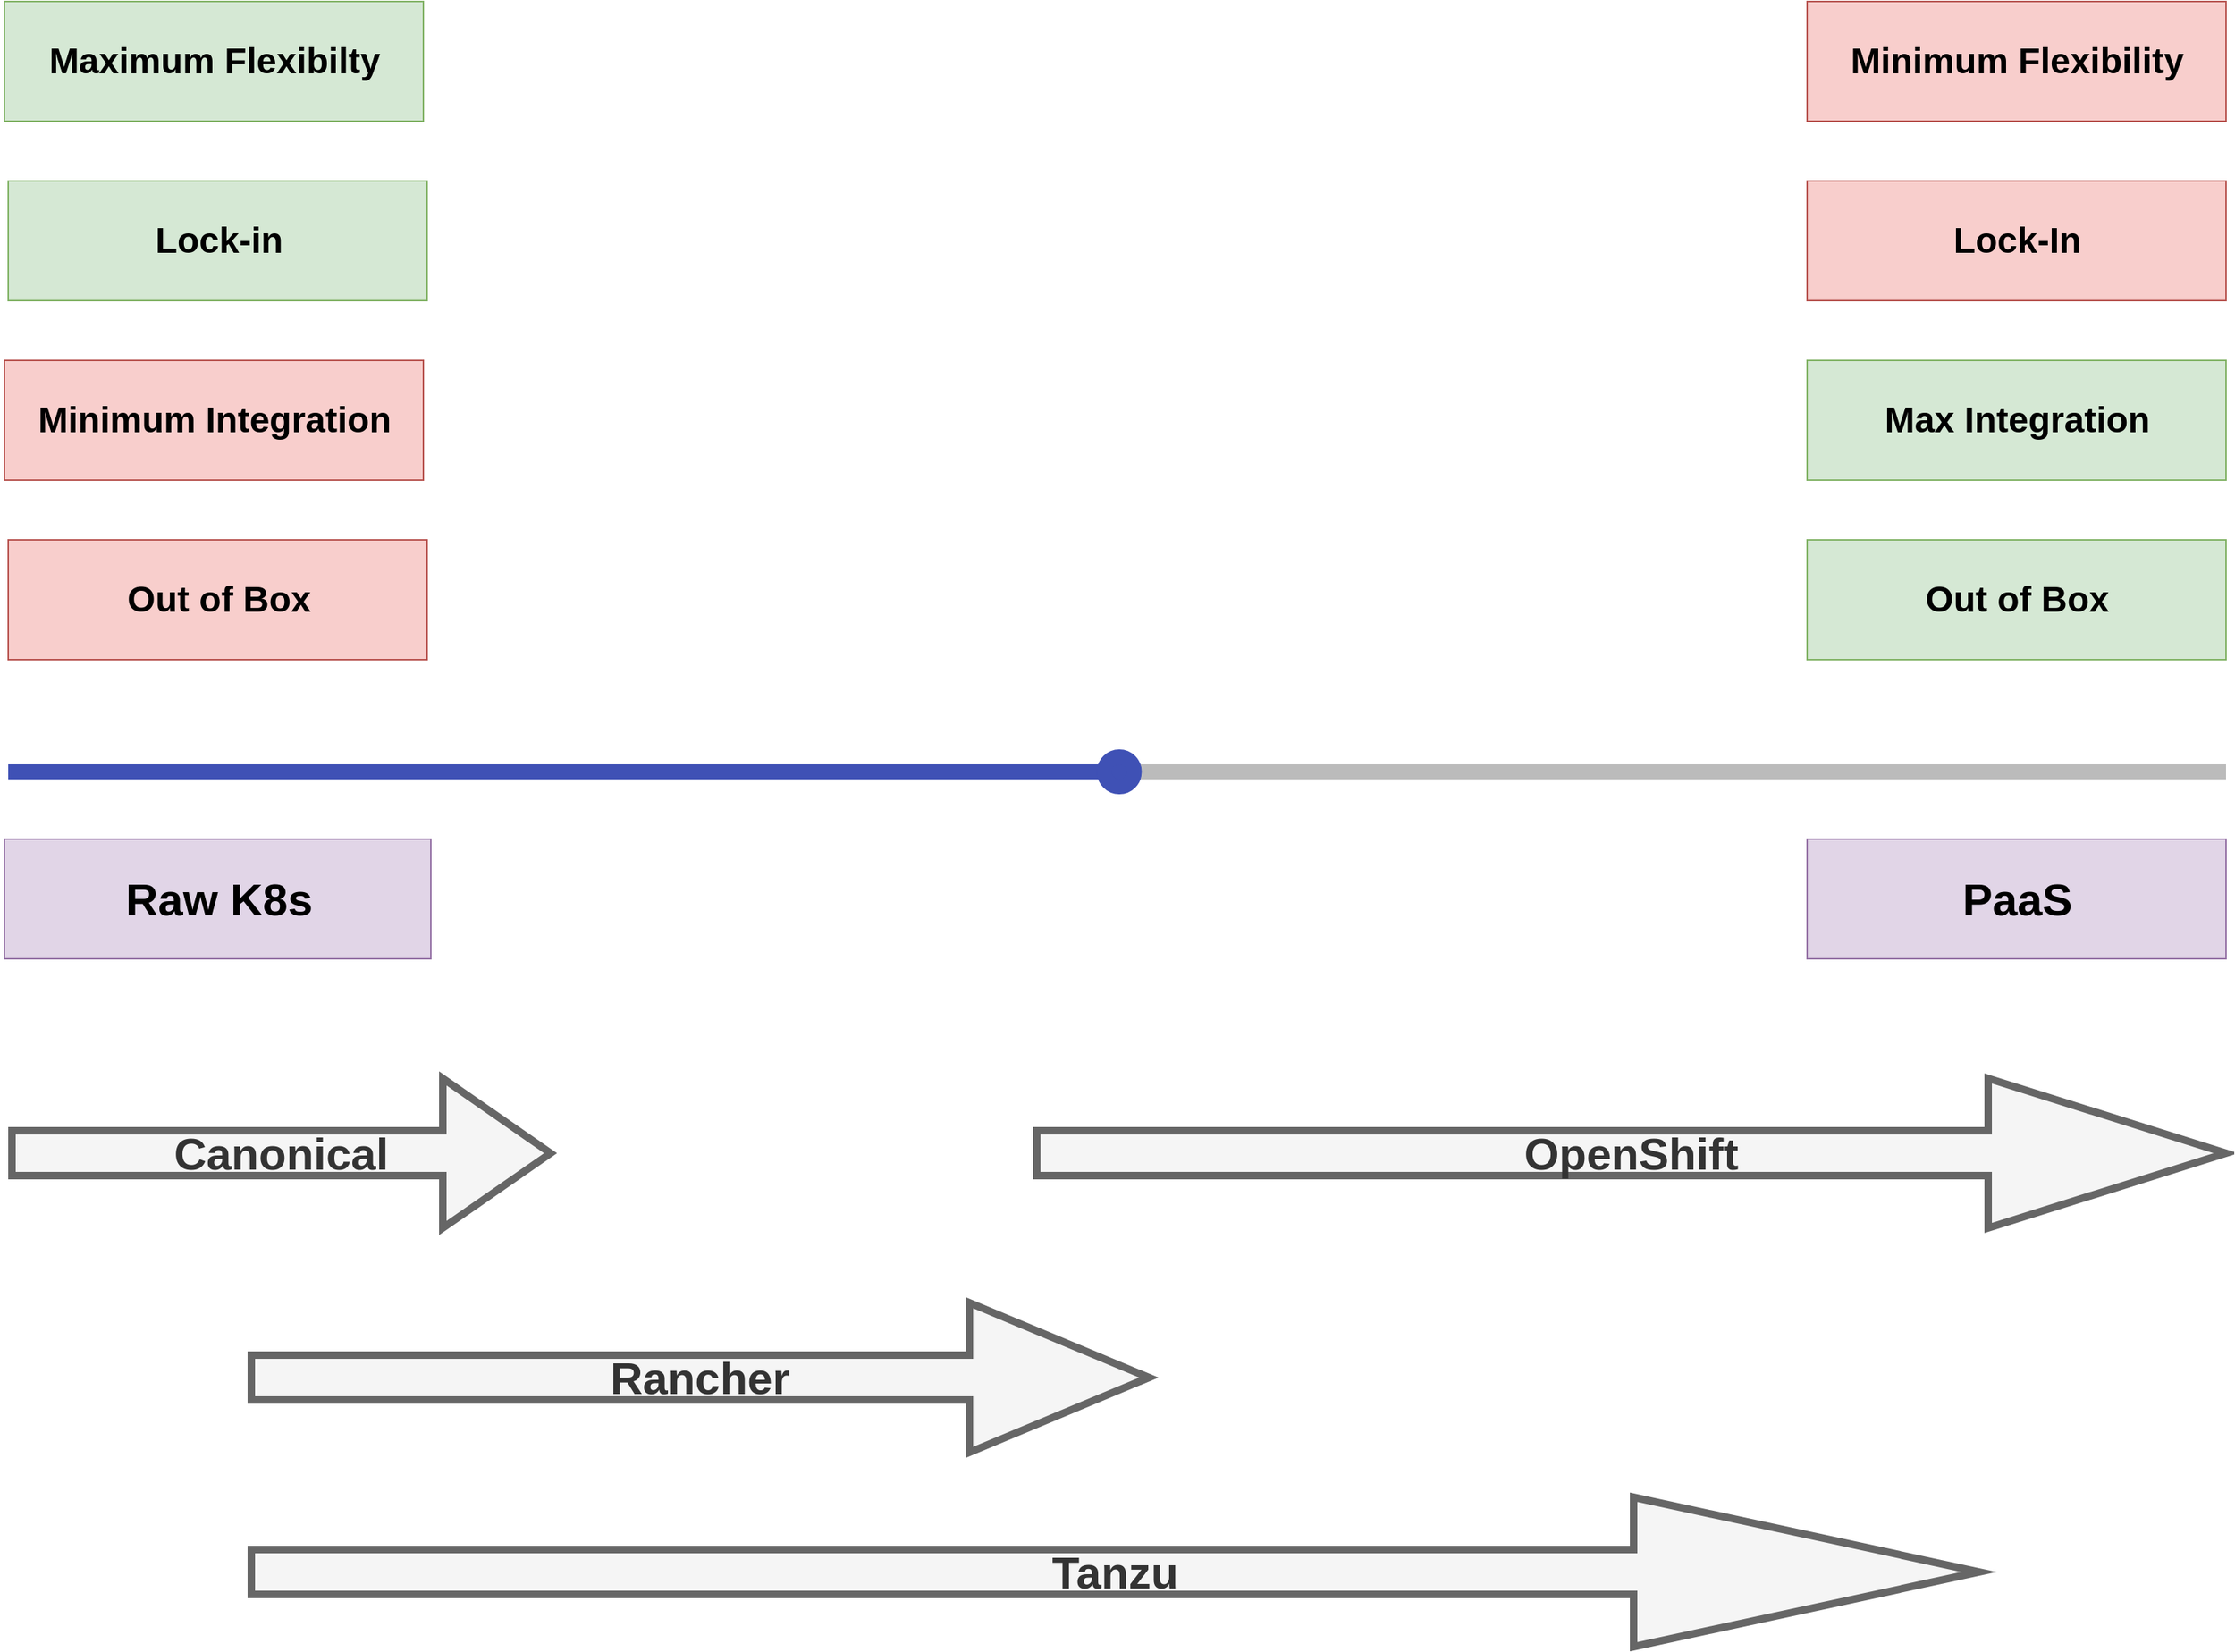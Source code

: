 <mxfile>
    <diagram id="u8MSHQZNwuhBElPivfbZ" name="Slider">
        <mxGraphModel dx="1837" dy="1309" grid="1" gridSize="10" guides="1" tooltips="1" connect="1" arrows="1" fold="1" page="1" pageScale="1" pageWidth="1654" pageHeight="1169" background="#FFFFFF" math="0" shadow="0">
            <root>
                <mxCell id="0"/>
                <mxCell id="1" parent="0"/>
                <mxCell id="3" value="" style="dashed=0;verticalLabelPosition=bottom;verticalAlign=top;align=center;shape=mxgraph.gmdl.slider2;barPos=50.1;strokeColor=#3F51B5;opacity=100;strokeWidth=10;fillColor=#3F51B5;handleSize=20;shadow=0;" parent="1" vertex="1">
                    <mxGeometry x="77.5" y="480" width="1482.5" height="150" as="geometry"/>
                </mxCell>
                <mxCell id="24" value="Maximum Flexibilty" style="text;strokeColor=#82b366;fillColor=#d5e8d4;html=1;fontSize=24;fontStyle=1;verticalAlign=middle;align=center;" parent="1" vertex="1">
                    <mxGeometry x="75" y="40" width="280" height="80" as="geometry"/>
                </mxCell>
                <mxCell id="35" value="Minimum Integration" style="text;strokeColor=#b85450;fillColor=#f8cecc;html=1;fontSize=24;fontStyle=1;verticalAlign=middle;align=center;" parent="1" vertex="1">
                    <mxGeometry x="75" y="280" width="280" height="80" as="geometry"/>
                </mxCell>
                <mxCell id="36" value="Minimum Flexibility" style="text;strokeColor=#b85450;fillColor=#f8cecc;html=1;fontSize=24;fontStyle=1;verticalAlign=middle;align=center;" parent="1" vertex="1">
                    <mxGeometry x="1280" y="40" width="280" height="80" as="geometry"/>
                </mxCell>
                <mxCell id="37" value="Max Integration" style="text;strokeColor=#82b366;fillColor=#d5e8d4;html=1;fontSize=24;fontStyle=1;verticalAlign=middle;align=center;" parent="1" vertex="1">
                    <mxGeometry x="1280" y="280" width="280" height="80" as="geometry"/>
                </mxCell>
                <mxCell id="40" value="Out of Box" style="text;strokeColor=#b85450;fillColor=#f8cecc;html=1;fontSize=24;fontStyle=1;verticalAlign=middle;align=center;" parent="1" vertex="1">
                    <mxGeometry x="77.5" y="400" width="280" height="80" as="geometry"/>
                </mxCell>
                <mxCell id="41" value="Out of Box" style="text;strokeColor=#82b366;fillColor=#d5e8d4;html=1;fontSize=24;fontStyle=1;verticalAlign=middle;align=center;" parent="1" vertex="1">
                    <mxGeometry x="1280" y="400" width="280" height="80" as="geometry"/>
                </mxCell>
                <mxCell id="43" value="Raw K8s" style="text;strokeColor=#9673a6;fillColor=#e1d5e7;html=1;fontSize=30;fontStyle=1;verticalAlign=middle;align=center;" parent="1" vertex="1">
                    <mxGeometry x="75" y="600" width="285" height="80" as="geometry"/>
                </mxCell>
                <mxCell id="45" value="PaaS" style="text;strokeColor=#9673a6;fillColor=#e1d5e7;html=1;fontSize=30;fontStyle=1;verticalAlign=middle;align=center;" parent="1" vertex="1">
                    <mxGeometry x="1280" y="600" width="280" height="80" as="geometry"/>
                </mxCell>
                <mxCell id="50" value="&lt;b&gt;Tanzu&lt;/b&gt;" style="shape=singleArrow;whiteSpace=wrap;html=1;fontSize=30;strokeWidth=5;fillColor=#f5f5f5;fontColor=#333333;strokeColor=#666666;" parent="1" vertex="1">
                    <mxGeometry x="240" y="1040" width="1155" height="100" as="geometry"/>
                </mxCell>
                <mxCell id="51" value="&lt;b&gt;Rancher&lt;/b&gt;" style="shape=singleArrow;whiteSpace=wrap;html=1;fontSize=30;strokeWidth=5;fillColor=#f5f5f5;fontColor=#333333;strokeColor=#666666;" vertex="1" parent="1">
                    <mxGeometry x="240" y="910" width="600" height="100" as="geometry"/>
                </mxCell>
                <mxCell id="52" value="&lt;b&gt;Canonical&lt;/b&gt;" style="shape=singleArrow;whiteSpace=wrap;html=1;fontSize=30;strokeWidth=5;fillColor=#f5f5f5;fontColor=#333333;strokeColor=#666666;" vertex="1" parent="1">
                    <mxGeometry x="80" y="760" width="360" height="100" as="geometry"/>
                </mxCell>
                <mxCell id="53" value="&lt;b&gt;OpenShift&lt;/b&gt;" style="shape=singleArrow;whiteSpace=wrap;html=1;fontSize=30;strokeWidth=5;fillColor=#f5f5f5;fontColor=#333333;strokeColor=#666666;" vertex="1" parent="1">
                    <mxGeometry x="765" y="760" width="795" height="100" as="geometry"/>
                </mxCell>
                <mxCell id="54" value="Lock-in" style="text;strokeColor=#82b366;fillColor=#d5e8d4;html=1;fontSize=24;fontStyle=1;verticalAlign=middle;align=center;" vertex="1" parent="1">
                    <mxGeometry x="77.5" y="160" width="280" height="80" as="geometry"/>
                </mxCell>
                <mxCell id="55" value="Lock-In" style="text;strokeColor=#b85450;fillColor=#f8cecc;html=1;fontSize=24;fontStyle=1;verticalAlign=middle;align=center;" vertex="1" parent="1">
                    <mxGeometry x="1280" y="160" width="280" height="80" as="geometry"/>
                </mxCell>
            </root>
        </mxGraphModel>
    </diagram>
</mxfile>